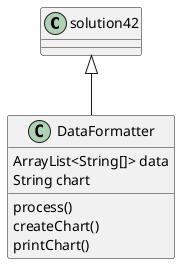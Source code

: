 /*
 *  UCF COP3330 Summer 2021 Assignment 3 Solution
 *  Copyright 2021 Jacob DeBerry
 */
@startuml
'https://plantuml.com/class-diagram

class solution42

solution42 <|-- DataFormatter


class DataFormatter {
ArrayList<String[]> data
String chart

process()
createChart()
printChart()
}

@enduml
